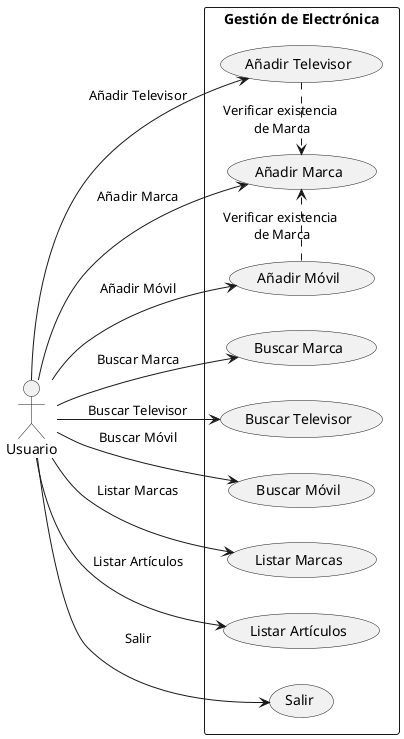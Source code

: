 @startuml
left to right direction
actor Usuario

rectangle "Gestión de Electrónica" {
    usecase "Añadir Marca" as UC1
    usecase "Añadir Televisor" as UC2
    usecase "Añadir Móvil" as UC3
    usecase "Buscar Marca" as UC4
    usecase "Buscar Televisor" as UC5
    usecase "Buscar Móvil" as UC6
    usecase "Listar Marcas" as UC7
    usecase "Listar Artículos" as UC8
    usecase "Salir" as UC9
}

Usuario --> UC1 : "Añadir Marca"
Usuario --> UC2 : "Añadir Televisor"
Usuario --> UC3 : "Añadir Móvil"
Usuario --> UC4 : "Buscar Marca"
Usuario --> UC5 : "Buscar Televisor"
Usuario --> UC6 : "Buscar Móvil"
Usuario --> UC7 : "Listar Marcas"
Usuario --> UC8 : "Listar Artículos"
Usuario --> UC9 : "Salir"

UC2 .> UC1 : "Verificar existencia\n de Marca"
UC3 .> UC1 : "Verificar existencia\n de Marca"

@enduml